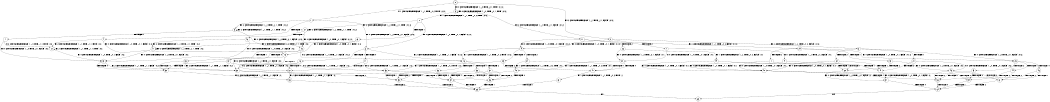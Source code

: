 digraph BCG {
size = "7, 10.5";
center = TRUE;
node [shape = circle];
0 [peripheries = 2];
0 -> 1 [label = "EX !1 !ATOMIC_EXCH_BRANCH (1, +1, TRUE, +0, 2, TRUE) !:0:1:2:"];
0 -> 2 [label = "EX !2 !ATOMIC_EXCH_BRANCH (1, +1, TRUE, +1, 1, FALSE) !:0:1:2:"];
0 -> 3 [label = "EX !0 !ATOMIC_EXCH_BRANCH (1, +0, TRUE, +0, 1, TRUE) !:0:1:2:"];
1 -> 4 [label = "TERMINATE !1"];
1 -> 5 [label = "EX !2 !ATOMIC_EXCH_BRANCH (1, +1, TRUE, +1, 1, TRUE) !:0:1:2:"];
1 -> 6 [label = "EX !0 !ATOMIC_EXCH_BRANCH (1, +0, TRUE, +0, 1, FALSE) !:0:1:2:"];
2 -> 7 [label = "TERMINATE !2"];
2 -> 8 [label = "EX !1 !ATOMIC_EXCH_BRANCH (1, +1, TRUE, +0, 2, FALSE) !:0:1:2:"];
2 -> 9 [label = "EX !0 !ATOMIC_EXCH_BRANCH (1, +0, TRUE, +0, 1, FALSE) !:0:1:2:"];
3 -> 10 [label = "EX !1 !ATOMIC_EXCH_BRANCH (1, +1, TRUE, +0, 2, TRUE) !:0:1:2:"];
3 -> 11 [label = "EX !2 !ATOMIC_EXCH_BRANCH (1, +1, TRUE, +1, 1, FALSE) !:0:1:2:"];
3 -> 3 [label = "EX !0 !ATOMIC_EXCH_BRANCH (1, +0, TRUE, +0, 1, TRUE) !:0:1:2:"];
4 -> 12 [label = "EX !2 !ATOMIC_EXCH_BRANCH (1, +1, TRUE, +1, 1, TRUE) !:0:2:"];
4 -> 13 [label = "EX !0 !ATOMIC_EXCH_BRANCH (1, +0, TRUE, +0, 1, FALSE) !:0:2:"];
5 -> 14 [label = "TERMINATE !1"];
5 -> 15 [label = "EX !0 !ATOMIC_EXCH_BRANCH (1, +0, TRUE, +0, 1, FALSE) !:0:1:2:"];
5 -> 5 [label = "EX !2 !ATOMIC_EXCH_BRANCH (1, +1, TRUE, +1, 1, TRUE) !:0:1:2:"];
6 -> 16 [label = "TERMINATE !1"];
6 -> 17 [label = "TERMINATE !0"];
6 -> 18 [label = "EX !2 !ATOMIC_EXCH_BRANCH (1, +1, TRUE, +1, 1, FALSE) !:0:1:2:"];
7 -> 19 [label = "EX !1 !ATOMIC_EXCH_BRANCH (1, +1, TRUE, +0, 2, FALSE) !:0:1:"];
7 -> 20 [label = "EX !0 !ATOMIC_EXCH_BRANCH (1, +0, TRUE, +0, 1, FALSE) !:0:1:"];
8 -> 21 [label = "TERMINATE !1"];
8 -> 22 [label = "TERMINATE !2"];
8 -> 23 [label = "EX !0 !ATOMIC_EXCH_BRANCH (1, +0, TRUE, +0, 1, FALSE) !:0:1:2:"];
9 -> 24 [label = "TERMINATE !2"];
9 -> 25 [label = "TERMINATE !0"];
9 -> 18 [label = "EX !1 !ATOMIC_EXCH_BRANCH (1, +1, TRUE, +0, 2, TRUE) !:0:1:2:"];
10 -> 26 [label = "TERMINATE !1"];
10 -> 27 [label = "EX !2 !ATOMIC_EXCH_BRANCH (1, +1, TRUE, +1, 1, TRUE) !:0:1:2:"];
10 -> 6 [label = "EX !0 !ATOMIC_EXCH_BRANCH (1, +0, TRUE, +0, 1, FALSE) !:0:1:2:"];
11 -> 28 [label = "TERMINATE !2"];
11 -> 29 [label = "EX !1 !ATOMIC_EXCH_BRANCH (1, +1, TRUE, +0, 2, FALSE) !:0:1:2:"];
11 -> 9 [label = "EX !0 !ATOMIC_EXCH_BRANCH (1, +0, TRUE, +0, 1, FALSE) !:0:1:2:"];
12 -> 30 [label = "EX !0 !ATOMIC_EXCH_BRANCH (1, +0, TRUE, +0, 1, FALSE) !:0:2:"];
12 -> 12 [label = "EX !2 !ATOMIC_EXCH_BRANCH (1, +1, TRUE, +1, 1, TRUE) !:0:2:"];
13 -> 31 [label = "TERMINATE !0"];
13 -> 32 [label = "EX !2 !ATOMIC_EXCH_BRANCH (1, +1, TRUE, +1, 1, FALSE) !:0:2:"];
14 -> 30 [label = "EX !0 !ATOMIC_EXCH_BRANCH (1, +0, TRUE, +0, 1, FALSE) !:0:2:"];
14 -> 12 [label = "EX !2 !ATOMIC_EXCH_BRANCH (1, +1, TRUE, +1, 1, TRUE) !:0:2:"];
15 -> 33 [label = "TERMINATE !1"];
15 -> 34 [label = "TERMINATE !0"];
15 -> 18 [label = "EX !2 !ATOMIC_EXCH_BRANCH (1, +1, TRUE, +1, 1, FALSE) !:0:1:2:"];
16 -> 31 [label = "TERMINATE !0"];
16 -> 32 [label = "EX !2 !ATOMIC_EXCH_BRANCH (1, +1, TRUE, +1, 1, FALSE) !:0:2:"];
17 -> 31 [label = "TERMINATE !1"];
17 -> 35 [label = "EX !2 !ATOMIC_EXCH_BRANCH (1, +1, TRUE, +1, 1, FALSE) !:1:2:"];
18 -> 36 [label = "TERMINATE !1"];
18 -> 37 [label = "TERMINATE !2"];
18 -> 38 [label = "TERMINATE !0"];
19 -> 39 [label = "TERMINATE !1"];
19 -> 40 [label = "EX !0 !ATOMIC_EXCH_BRANCH (1, +0, TRUE, +0, 1, FALSE) !:0:1:"];
20 -> 41 [label = "TERMINATE !0"];
20 -> 42 [label = "EX !1 !ATOMIC_EXCH_BRANCH (1, +1, TRUE, +0, 2, TRUE) !:0:1:"];
21 -> 39 [label = "TERMINATE !2"];
21 -> 43 [label = "EX !0 !ATOMIC_EXCH_BRANCH (1, +0, TRUE, +0, 1, FALSE) !:0:2:"];
22 -> 39 [label = "TERMINATE !1"];
22 -> 40 [label = "EX !0 !ATOMIC_EXCH_BRANCH (1, +0, TRUE, +0, 1, FALSE) !:0:1:"];
23 -> 44 [label = "TERMINATE !1"];
23 -> 45 [label = "TERMINATE !2"];
23 -> 46 [label = "TERMINATE !0"];
24 -> 41 [label = "TERMINATE !0"];
24 -> 42 [label = "EX !1 !ATOMIC_EXCH_BRANCH (1, +1, TRUE, +0, 2, TRUE) !:0:1:"];
25 -> 41 [label = "TERMINATE !2"];
25 -> 35 [label = "EX !1 !ATOMIC_EXCH_BRANCH (1, +1, TRUE, +0, 2, TRUE) !:1:2:"];
26 -> 47 [label = "EX !2 !ATOMIC_EXCH_BRANCH (1, +1, TRUE, +1, 1, TRUE) !:0:2:"];
26 -> 13 [label = "EX !0 !ATOMIC_EXCH_BRANCH (1, +0, TRUE, +0, 1, FALSE) !:0:2:"];
27 -> 48 [label = "TERMINATE !1"];
27 -> 27 [label = "EX !2 !ATOMIC_EXCH_BRANCH (1, +1, TRUE, +1, 1, TRUE) !:0:1:2:"];
27 -> 15 [label = "EX !0 !ATOMIC_EXCH_BRANCH (1, +0, TRUE, +0, 1, FALSE) !:0:1:2:"];
28 -> 49 [label = "EX !1 !ATOMIC_EXCH_BRANCH (1, +1, TRUE, +0, 2, FALSE) !:0:1:"];
28 -> 20 [label = "EX !0 !ATOMIC_EXCH_BRANCH (1, +0, TRUE, +0, 1, FALSE) !:0:1:"];
29 -> 50 [label = "TERMINATE !1"];
29 -> 51 [label = "TERMINATE !2"];
29 -> 23 [label = "EX !0 !ATOMIC_EXCH_BRANCH (1, +0, TRUE, +0, 1, FALSE) !:0:1:2:"];
30 -> 52 [label = "TERMINATE !0"];
30 -> 32 [label = "EX !2 !ATOMIC_EXCH_BRANCH (1, +1, TRUE, +1, 1, FALSE) !:0:2:"];
31 -> 53 [label = "EX !2 !ATOMIC_EXCH_BRANCH (1, +1, TRUE, +1, 1, FALSE) !:2:"];
32 -> 54 [label = "TERMINATE !2"];
32 -> 55 [label = "TERMINATE !0"];
33 -> 52 [label = "TERMINATE !0"];
33 -> 32 [label = "EX !2 !ATOMIC_EXCH_BRANCH (1, +1, TRUE, +1, 1, FALSE) !:0:2:"];
34 -> 52 [label = "TERMINATE !1"];
34 -> 35 [label = "EX !2 !ATOMIC_EXCH_BRANCH (1, +1, TRUE, +1, 1, FALSE) !:1:2:"];
35 -> 55 [label = "TERMINATE !1"];
35 -> 56 [label = "TERMINATE !2"];
36 -> 54 [label = "TERMINATE !2"];
36 -> 55 [label = "TERMINATE !0"];
37 -> 54 [label = "TERMINATE !1"];
37 -> 56 [label = "TERMINATE !0"];
38 -> 55 [label = "TERMINATE !1"];
38 -> 56 [label = "TERMINATE !2"];
39 -> 57 [label = "EX !0 !ATOMIC_EXCH_BRANCH (1, +0, TRUE, +0, 1, FALSE) !:0:"];
40 -> 58 [label = "TERMINATE !1"];
40 -> 59 [label = "TERMINATE !0"];
41 -> 60 [label = "EX !1 !ATOMIC_EXCH_BRANCH (1, +1, TRUE, +0, 2, TRUE) !:1:"];
42 -> 54 [label = "TERMINATE !1"];
42 -> 56 [label = "TERMINATE !0"];
43 -> 58 [label = "TERMINATE !2"];
43 -> 61 [label = "TERMINATE !0"];
44 -> 58 [label = "TERMINATE !2"];
44 -> 61 [label = "TERMINATE !0"];
45 -> 58 [label = "TERMINATE !1"];
45 -> 59 [label = "TERMINATE !0"];
46 -> 61 [label = "TERMINATE !1"];
46 -> 59 [label = "TERMINATE !2"];
47 -> 47 [label = "EX !2 !ATOMIC_EXCH_BRANCH (1, +1, TRUE, +1, 1, TRUE) !:0:2:"];
47 -> 30 [label = "EX !0 !ATOMIC_EXCH_BRANCH (1, +0, TRUE, +0, 1, FALSE) !:0:2:"];
48 -> 47 [label = "EX !2 !ATOMIC_EXCH_BRANCH (1, +1, TRUE, +1, 1, TRUE) !:0:2:"];
48 -> 30 [label = "EX !0 !ATOMIC_EXCH_BRANCH (1, +0, TRUE, +0, 1, FALSE) !:0:2:"];
49 -> 62 [label = "TERMINATE !1"];
49 -> 40 [label = "EX !0 !ATOMIC_EXCH_BRANCH (1, +0, TRUE, +0, 1, FALSE) !:0:1:"];
50 -> 62 [label = "TERMINATE !2"];
50 -> 43 [label = "EX !0 !ATOMIC_EXCH_BRANCH (1, +0, TRUE, +0, 1, FALSE) !:0:2:"];
51 -> 62 [label = "TERMINATE !1"];
51 -> 40 [label = "EX !0 !ATOMIC_EXCH_BRANCH (1, +0, TRUE, +0, 1, FALSE) !:0:1:"];
52 -> 53 [label = "EX !2 !ATOMIC_EXCH_BRANCH (1, +1, TRUE, +1, 1, FALSE) !:2:"];
53 -> 63 [label = "TERMINATE !2"];
54 -> 63 [label = "TERMINATE !0"];
55 -> 63 [label = "TERMINATE !2"];
56 -> 63 [label = "TERMINATE !1"];
57 -> 64 [label = "TERMINATE !0"];
58 -> 64 [label = "TERMINATE !0"];
59 -> 64 [label = "TERMINATE !1"];
60 -> 63 [label = "TERMINATE !1"];
61 -> 64 [label = "TERMINATE !2"];
62 -> 57 [label = "EX !0 !ATOMIC_EXCH_BRANCH (1, +0, TRUE, +0, 1, FALSE) !:0:"];
63 -> 65 [label = "exit"];
64 -> 65 [label = "exit"];
}
